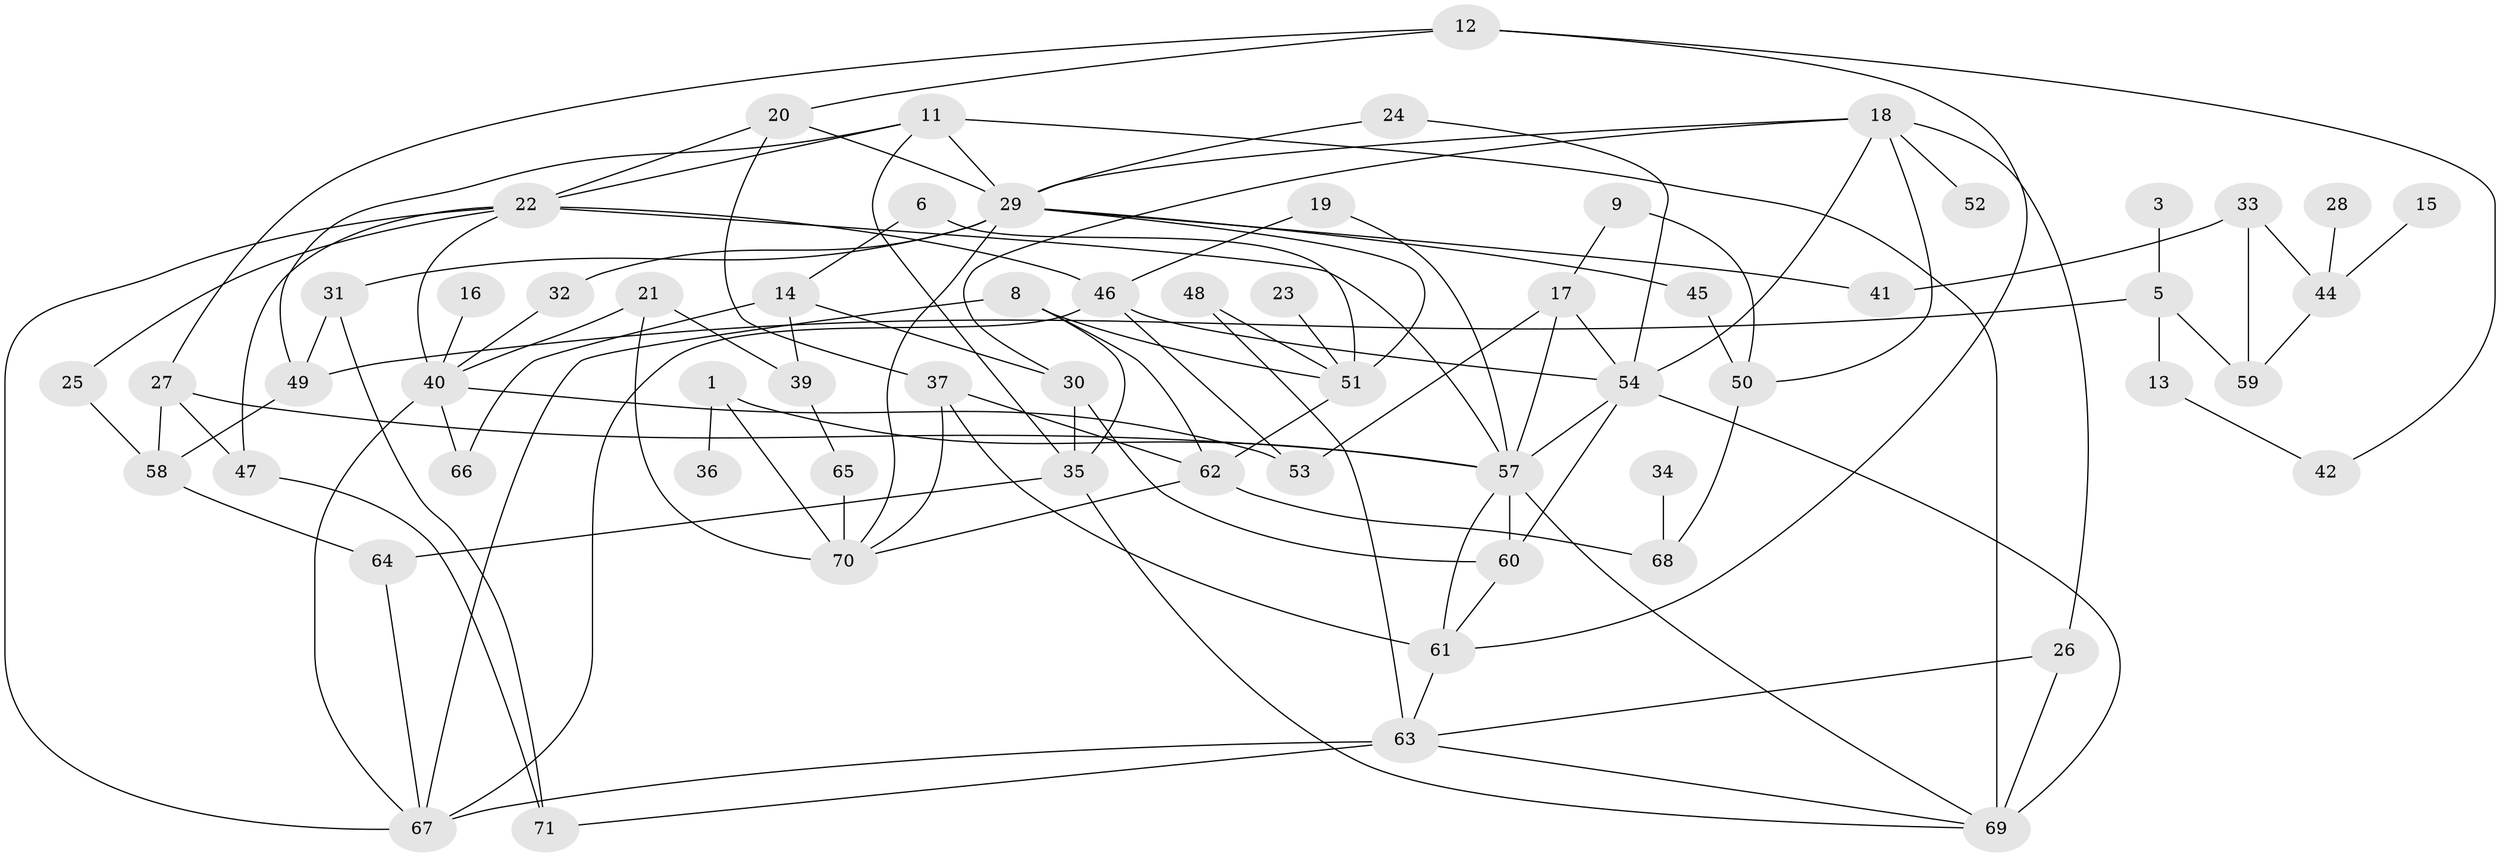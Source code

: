 // original degree distribution, {1: 0.19014084507042253, 5: 0.09859154929577464, 2: 0.24647887323943662, 3: 0.2605633802816901, 0: 0.04929577464788732, 4: 0.11971830985915492, 6: 0.02112676056338028, 9: 0.007042253521126761, 7: 0.007042253521126761}
// Generated by graph-tools (version 1.1) at 2025/00/03/09/25 03:00:50]
// undirected, 63 vertices, 114 edges
graph export_dot {
graph [start="1"]
  node [color=gray90,style=filled];
  1;
  3;
  5;
  6;
  8;
  9;
  11;
  12;
  13;
  14;
  15;
  16;
  17;
  18;
  19;
  20;
  21;
  22;
  23;
  24;
  25;
  26;
  27;
  28;
  29;
  30;
  31;
  32;
  33;
  34;
  35;
  36;
  37;
  39;
  40;
  41;
  42;
  44;
  45;
  46;
  47;
  48;
  49;
  50;
  51;
  52;
  53;
  54;
  57;
  58;
  59;
  60;
  61;
  62;
  63;
  64;
  65;
  66;
  67;
  68;
  69;
  70;
  71;
  1 -- 36 [weight=1.0];
  1 -- 57 [weight=1.0];
  1 -- 70 [weight=1.0];
  3 -- 5 [weight=1.0];
  5 -- 13 [weight=1.0];
  5 -- 49 [weight=1.0];
  5 -- 59 [weight=1.0];
  6 -- 14 [weight=1.0];
  6 -- 51 [weight=1.0];
  8 -- 35 [weight=1.0];
  8 -- 51 [weight=1.0];
  8 -- 62 [weight=1.0];
  8 -- 67 [weight=1.0];
  9 -- 17 [weight=1.0];
  9 -- 50 [weight=1.0];
  11 -- 22 [weight=1.0];
  11 -- 29 [weight=1.0];
  11 -- 35 [weight=1.0];
  11 -- 49 [weight=1.0];
  11 -- 69 [weight=2.0];
  12 -- 20 [weight=1.0];
  12 -- 27 [weight=1.0];
  12 -- 42 [weight=1.0];
  12 -- 61 [weight=1.0];
  13 -- 42 [weight=1.0];
  14 -- 30 [weight=1.0];
  14 -- 39 [weight=1.0];
  14 -- 66 [weight=1.0];
  15 -- 44 [weight=1.0];
  16 -- 40 [weight=1.0];
  17 -- 53 [weight=1.0];
  17 -- 54 [weight=1.0];
  17 -- 57 [weight=1.0];
  18 -- 26 [weight=1.0];
  18 -- 29 [weight=1.0];
  18 -- 30 [weight=1.0];
  18 -- 50 [weight=1.0];
  18 -- 52 [weight=1.0];
  18 -- 54 [weight=1.0];
  19 -- 46 [weight=1.0];
  19 -- 57 [weight=1.0];
  20 -- 22 [weight=1.0];
  20 -- 29 [weight=1.0];
  20 -- 37 [weight=1.0];
  21 -- 39 [weight=1.0];
  21 -- 40 [weight=1.0];
  21 -- 70 [weight=1.0];
  22 -- 25 [weight=1.0];
  22 -- 40 [weight=1.0];
  22 -- 46 [weight=1.0];
  22 -- 47 [weight=1.0];
  22 -- 57 [weight=1.0];
  22 -- 67 [weight=1.0];
  23 -- 51 [weight=1.0];
  24 -- 29 [weight=1.0];
  24 -- 54 [weight=1.0];
  25 -- 58 [weight=1.0];
  26 -- 63 [weight=1.0];
  26 -- 69 [weight=2.0];
  27 -- 47 [weight=1.0];
  27 -- 57 [weight=1.0];
  27 -- 58 [weight=1.0];
  28 -- 44 [weight=1.0];
  29 -- 31 [weight=1.0];
  29 -- 32 [weight=1.0];
  29 -- 41 [weight=1.0];
  29 -- 45 [weight=1.0];
  29 -- 51 [weight=1.0];
  29 -- 70 [weight=1.0];
  30 -- 35 [weight=2.0];
  30 -- 60 [weight=1.0];
  31 -- 49 [weight=1.0];
  31 -- 71 [weight=1.0];
  32 -- 40 [weight=1.0];
  33 -- 41 [weight=1.0];
  33 -- 44 [weight=1.0];
  33 -- 59 [weight=1.0];
  34 -- 68 [weight=1.0];
  35 -- 64 [weight=1.0];
  35 -- 69 [weight=1.0];
  37 -- 61 [weight=1.0];
  37 -- 62 [weight=1.0];
  37 -- 70 [weight=1.0];
  39 -- 65 [weight=1.0];
  40 -- 53 [weight=1.0];
  40 -- 66 [weight=1.0];
  40 -- 67 [weight=1.0];
  44 -- 59 [weight=1.0];
  45 -- 50 [weight=1.0];
  46 -- 53 [weight=1.0];
  46 -- 54 [weight=1.0];
  46 -- 67 [weight=1.0];
  47 -- 71 [weight=1.0];
  48 -- 51 [weight=1.0];
  48 -- 63 [weight=1.0];
  49 -- 58 [weight=1.0];
  50 -- 68 [weight=1.0];
  51 -- 62 [weight=1.0];
  54 -- 57 [weight=1.0];
  54 -- 60 [weight=1.0];
  54 -- 69 [weight=1.0];
  57 -- 60 [weight=1.0];
  57 -- 61 [weight=1.0];
  57 -- 69 [weight=1.0];
  58 -- 64 [weight=1.0];
  60 -- 61 [weight=1.0];
  61 -- 63 [weight=1.0];
  62 -- 68 [weight=1.0];
  62 -- 70 [weight=1.0];
  63 -- 67 [weight=1.0];
  63 -- 69 [weight=1.0];
  63 -- 71 [weight=1.0];
  64 -- 67 [weight=1.0];
  65 -- 70 [weight=2.0];
}
